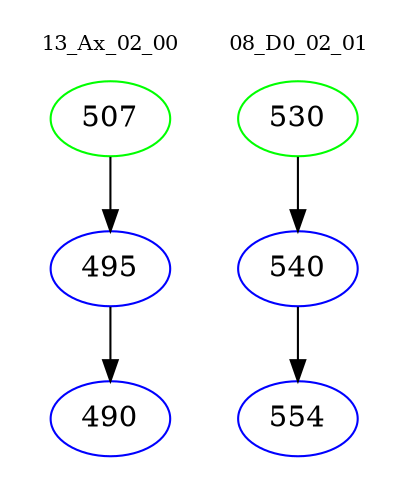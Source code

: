 digraph{
subgraph cluster_0 {
color = white
label = "13_Ax_02_00";
fontsize=10;
T0_507 [label="507", color="green"]
T0_507 -> T0_495 [color="black"]
T0_495 [label="495", color="blue"]
T0_495 -> T0_490 [color="black"]
T0_490 [label="490", color="blue"]
}
subgraph cluster_1 {
color = white
label = "08_D0_02_01";
fontsize=10;
T1_530 [label="530", color="green"]
T1_530 -> T1_540 [color="black"]
T1_540 [label="540", color="blue"]
T1_540 -> T1_554 [color="black"]
T1_554 [label="554", color="blue"]
}
}
